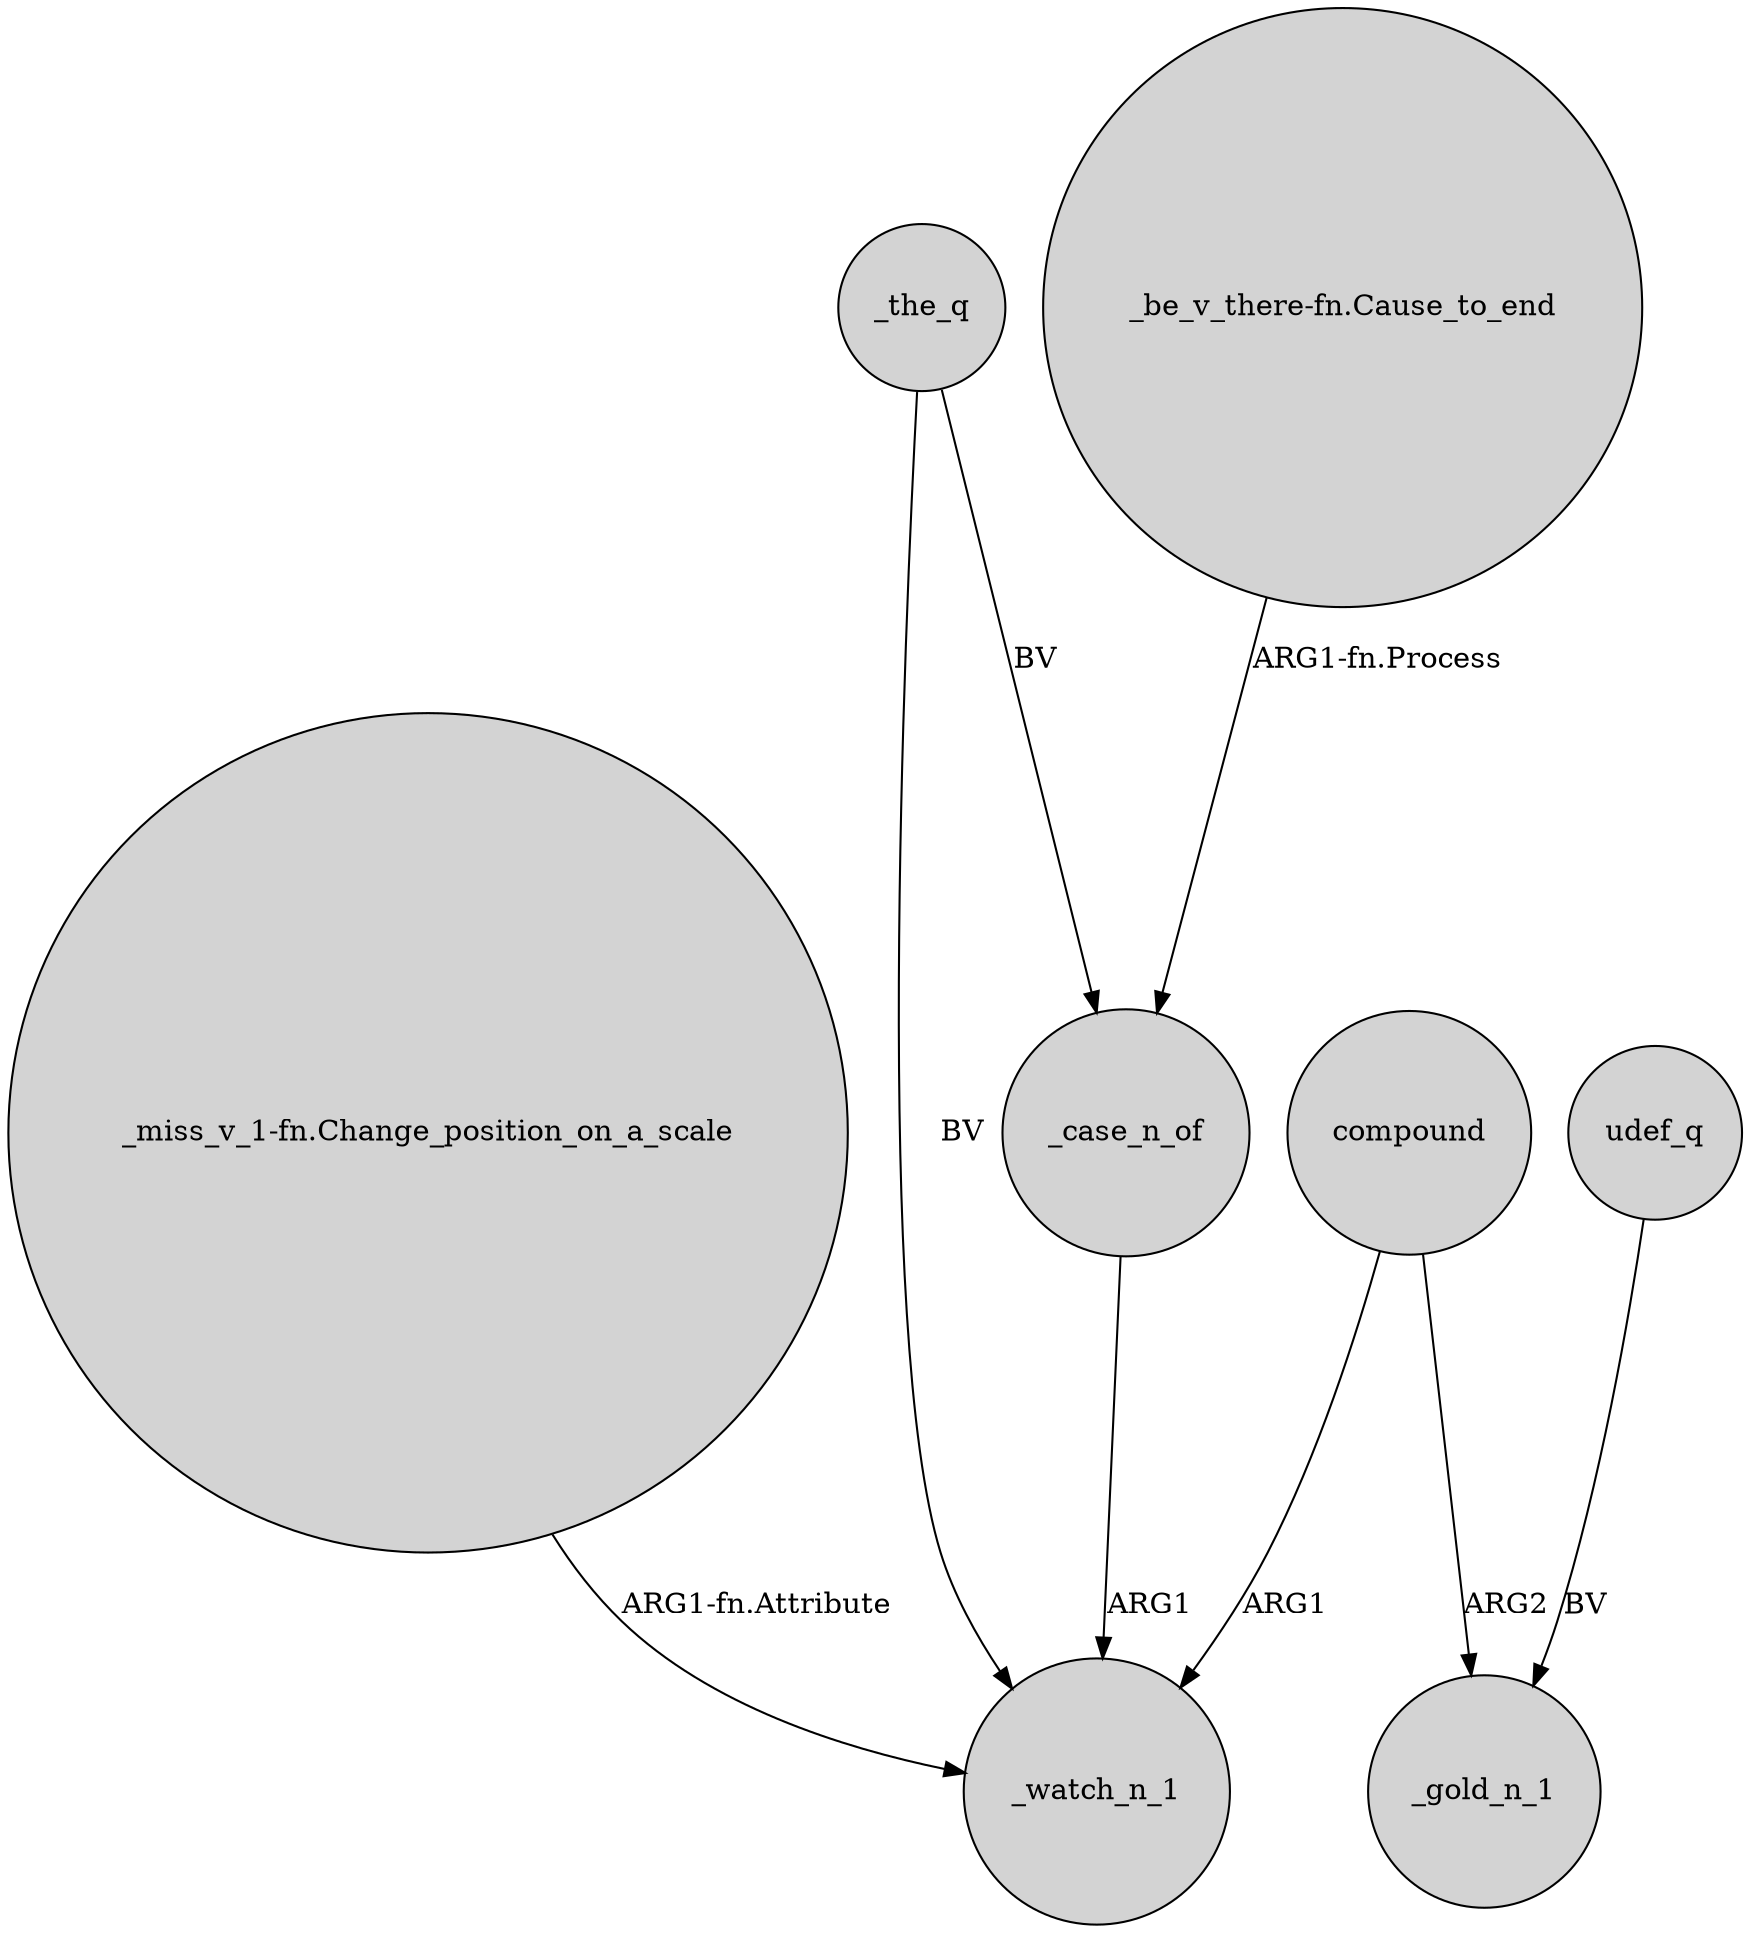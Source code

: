 digraph {
	node [shape=circle style=filled]
	"_miss_v_1-fn.Change_position_on_a_scale" -> _watch_n_1 [label="ARG1-fn.Attribute"]
	udef_q -> _gold_n_1 [label=BV]
	_the_q -> _watch_n_1 [label=BV]
	compound -> _watch_n_1 [label=ARG1]
	"_be_v_there-fn.Cause_to_end" -> _case_n_of [label="ARG1-fn.Process"]
	compound -> _gold_n_1 [label=ARG2]
	_the_q -> _case_n_of [label=BV]
	_case_n_of -> _watch_n_1 [label=ARG1]
}
